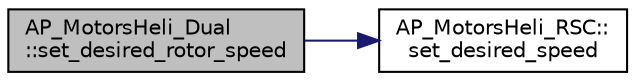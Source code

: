 digraph "AP_MotorsHeli_Dual::set_desired_rotor_speed"
{
 // INTERACTIVE_SVG=YES
  edge [fontname="Helvetica",fontsize="10",labelfontname="Helvetica",labelfontsize="10"];
  node [fontname="Helvetica",fontsize="10",shape=record];
  rankdir="LR";
  Node1 [label="AP_MotorsHeli_Dual\l::set_desired_rotor_speed",height=0.2,width=0.4,color="black", fillcolor="grey75", style="filled", fontcolor="black"];
  Node1 -> Node2 [color="midnightblue",fontsize="10",style="solid",fontname="Helvetica"];
  Node2 [label="AP_MotorsHeli_RSC::\lset_desired_speed",height=0.2,width=0.4,color="black", fillcolor="white", style="filled",URL="$classAP__MotorsHeli__RSC.html#ad42108be3ceab3461850ec4ad4b5519d"];
}
